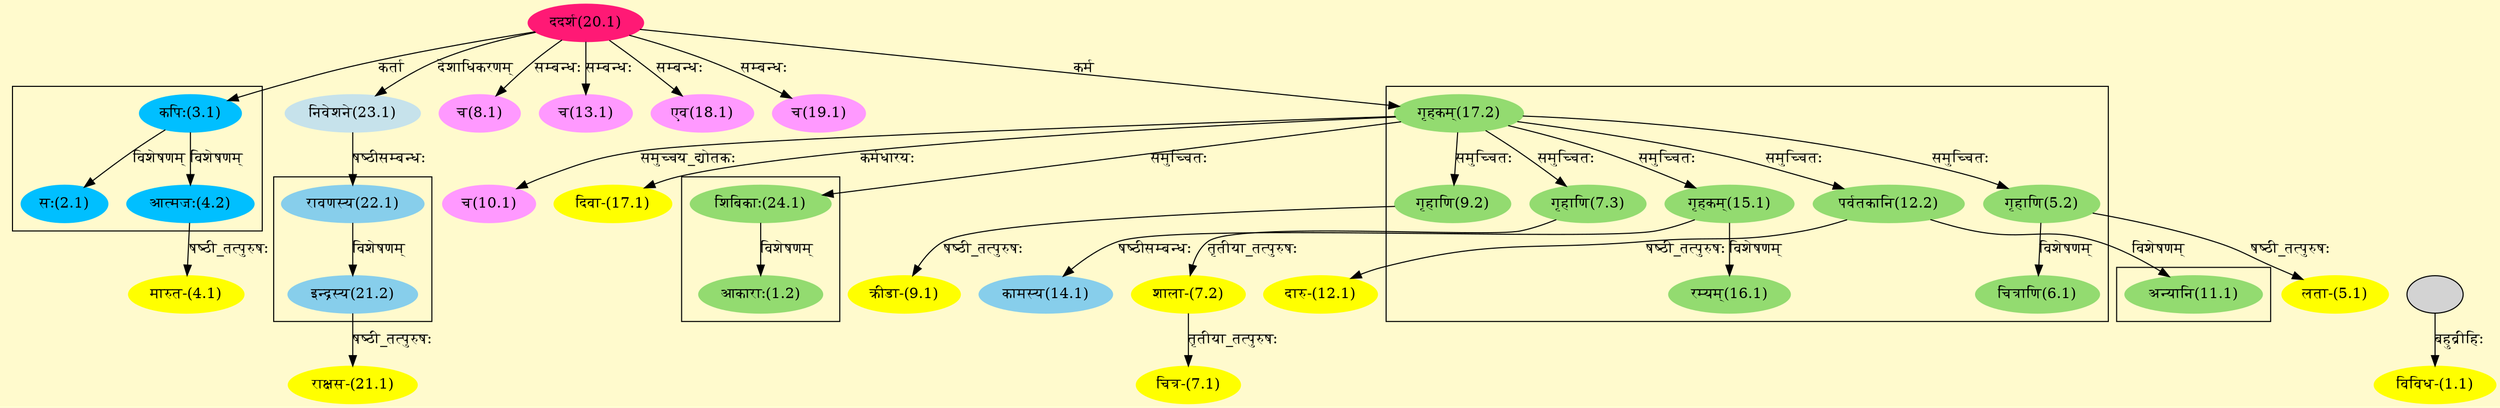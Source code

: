 digraph G{
rankdir=BT;
 compound=true;
 bgcolor="lemonchiffon1";

subgraph cluster_1{
Node1_2 [style=filled, color="#93DB70" label = "आकाराः(1.2)"]
Node24_1 [style=filled, color="#93DB70" label = "शिबिकाः(24.1)"]

}

subgraph cluster_2{
Node2_1 [style=filled, color="#00BFFF" label = "सः(2.1)"]
Node3_1 [style=filled, color="#00BFFF" label = "कपिः(3.1)"]
Node4_2 [style=filled, color="#00BFFF" label = "आत्मजः(4.2)"]

}

subgraph cluster_3{
Node5_2 [style=filled, color="#93DB70" label = "गृहाणि(5.2)"]
Node17_2 [style=filled, color="#93DB70" label = "गृहकम्(17.2)"]
Node6_1 [style=filled, color="#93DB70" label = "चित्राणि(6.1)"]
Node7_3 [style=filled, color="#93DB70" label = "गृहाणि(7.3)"]
Node9_2 [style=filled, color="#93DB70" label = "गृहाणि(9.2)"]
Node12_2 [style=filled, color="#93DB70" label = "पर्वतकानि(12.2)"]
Node15_1 [style=filled, color="#93DB70" label = "गृहकम्(15.1)"]
Node16_1 [style=filled, color="#93DB70" label = "रम्यम्(16.1)"]
Node24_1 [style=filled, color="#93DB70" label = "शिबिकाः(24.1)"]

}

subgraph cluster_4{
Node11_1 [style=filled, color="#93DB70" label = "अन्यानि(11.1)"]
Node12_2 [style=filled, color="#93DB70" label = "पर्वतकानि(12.2)"]

}

subgraph cluster_5{
Node21_2 [style=filled, color="#87CEEB" label = "इन्द्रस्य(21.2)"]
Node22_1 [style=filled, color="#87CEEB" label = "रावणस्य(22.1)"]

}
Node1_1 [style=filled, color="#FFFF00" label = "विविध-(1.1)"]
Node1_3 [style=filled, color="" label = ""]
Node3_1 [style=filled, color="#00BFFF" label = "कपिः(3.1)"]
Node20_1 [style=filled, color="#FF1975" label = "ददर्श(20.1)"]
Node4_1 [style=filled, color="#FFFF00" label = "मारुत-(4.1)"]
Node4_2 [style=filled, color="#00BFFF" label = "आत्मजः(4.2)"]
Node5_1 [style=filled, color="#FFFF00" label = "लता-(5.1)"]
Node5_2 [style=filled, color="#93DB70" label = "गृहाणि(5.2)"]
Node7_1 [style=filled, color="#FFFF00" label = "चित्र-(7.1)"]
Node7_2 [style=filled, color="#FFFF00" label = "शाला-(7.2)"]
Node7_3 [style=filled, color="#93DB70" label = "गृहाणि(7.3)"]
Node8_1 [style=filled, color="#FF99FF" label = "च(8.1)"]
Node9_1 [style=filled, color="#FFFF00" label = "क्रीडा-(9.1)"]
Node9_2 [style=filled, color="#93DB70" label = "गृहाणि(9.2)"]
Node10_1 [style=filled, color="#FF99FF" label = "च(10.1)"]
Node17_2 [style=filled, color="#93DB70" label = "गृहकम्(17.2)"]
Node12_1 [style=filled, color="#FFFF00" label = "दारु-(12.1)"]
Node12_2 [style=filled, color="#93DB70" label = "पर्वतकानि(12.2)"]
Node13_1 [style=filled, color="#FF99FF" label = "च(13.1)"]
Node14_1 [style=filled, color="#87CEEB" label = "कामस्य(14.1)"]
Node15_1 [style=filled, color="#93DB70" label = "गृहकम्(15.1)"]
Node17_1 [style=filled, color="#FFFF00" label = "दिवा-(17.1)"]
Node18_1 [style=filled, color="#FF99FF" label = "एव(18.1)"]
Node19_1 [style=filled, color="#FF99FF" label = "च(19.1)"]
Node [style=filled, color="" label = "()"]
Node21_1 [style=filled, color="#FFFF00" label = "राक्षस-(21.1)"]
Node21_2 [style=filled, color="#87CEEB" label = "इन्द्रस्य(21.2)"]
Node22_1 [style=filled, color="#87CEEB" label = "रावणस्य(22.1)"]
Node23_1 [style=filled, color="#C6E2EB" label = "निवेशने(23.1)"]
/* Start of Relations section */

Node1_1 -> Node1_3 [  label="बहुव्रीहिः"  dir="back" ]
Node1_2 -> Node24_1 [  label="विशेषणम्"  dir="back" ]
Node2_1 -> Node3_1 [  label="विशेषणम्"  dir="back" ]
Node3_1 -> Node20_1 [  label="कर्ता"  dir="back" ]
Node4_1 -> Node4_2 [  label="षष्ठी_तत्पुरुषः"  dir="back" ]
Node4_2 -> Node3_1 [  label="विशेषणम्"  dir="back" ]
Node5_1 -> Node5_2 [  label="षष्ठी_तत्पुरुषः"  dir="back" ]
Node5_2 -> Node17_2 [  label="समुच्चितः"  dir="back" ]
Node6_1 -> Node5_2 [  label="विशेषणम्"  dir="back" ]
Node7_1 -> Node7_2 [  label="तृतीया_तत्पुरुषः"  dir="back" ]
Node7_2 -> Node7_3 [  label="तृतीया_तत्पुरुषः"  dir="back" ]
Node7_3 -> Node17_2 [  label="समुच्चितः"  dir="back" ]
Node8_1 -> Node20_1 [  label="सम्बन्धः"  dir="back" ]
Node9_1 -> Node9_2 [  label="षष्ठी_तत्पुरुषः"  dir="back" ]
Node9_2 -> Node17_2 [  label="समुच्चितः"  dir="back" ]
Node10_1 -> Node17_2 [  label="समुच्चय_द्योतकः"  dir="back" ]
Node11_1 -> Node12_2 [  label="विशेषणम्"  dir="back" ]
Node12_1 -> Node12_2 [  label="षष्ठी_तत्पुरुषः"  dir="back" ]
Node12_2 -> Node17_2 [  label="समुच्चितः"  dir="back" ]
Node13_1 -> Node20_1 [  label="सम्बन्धः"  dir="back" ]
Node14_1 -> Node15_1 [  label="षष्ठीसम्बन्धः"  dir="back" ]
Node15_1 -> Node17_2 [  label="समुच्चितः"  dir="back" ]
Node16_1 -> Node15_1 [  label="विशेषणम्"  dir="back" ]
Node17_1 -> Node17_2 [  label="कर्मधारयः"  dir="back" ]
Node17_2 -> Node20_1 [  label="कर्म"  dir="back" ]
Node18_1 -> Node20_1 [  label="सम्बन्धः"  dir="back" ]
Node19_1 -> Node20_1 [  label="सम्बन्धः"  dir="back" ]
Node21_1 -> Node21_2 [  label="षष्ठी_तत्पुरुषः"  dir="back" ]
Node21_2 -> Node22_1 [  label="विशेषणम्"  dir="back" ]
Node22_1 -> Node23_1 [  label="षष्ठीसम्बन्धः"  dir="back" ]
Node23_1 -> Node20_1 [  label="देशाधिकरणम्"  dir="back" ]
Node24_1 -> Node17_2 [  label="समुच्चितः"  dir="back" ]
}
